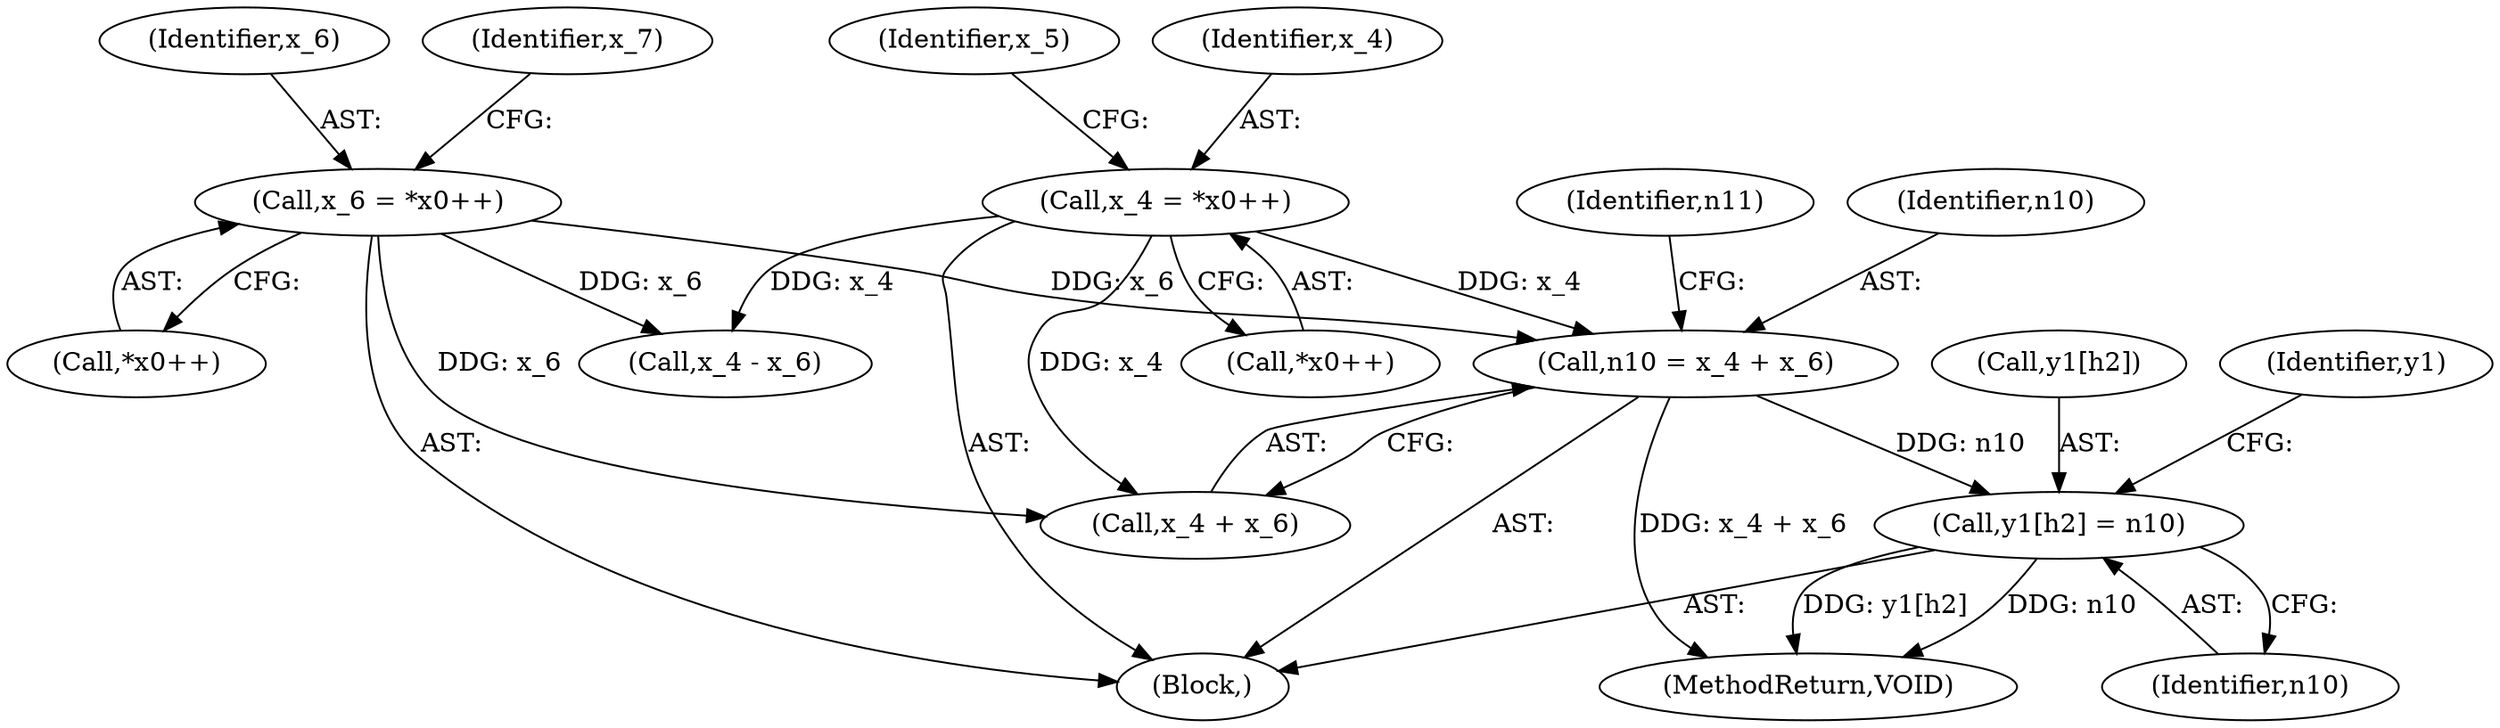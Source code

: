 digraph "1_Android_04e8cd58f075bec5892e369c8deebca9c67e855c@integer" {
"1000287" [label="(Call,n10 = x_4 + x_6)"];
"1000247" [label="(Call,x_4 = *x0++)"];
"1000257" [label="(Call,x_6 = *x0++)"];
"1000319" [label="(Call,y1[h2] = n10)"];
"1000287" [label="(Call,n10 = x_4 + x_6)"];
"1000293" [label="(Identifier,n11)"];
"1000219" [label="(Block,)"];
"1000288" [label="(Identifier,n10)"];
"1000253" [label="(Identifier,x_5)"];
"1000248" [label="(Identifier,x_4)"];
"1000247" [label="(Call,x_4 = *x0++)"];
"1000323" [label="(Identifier,n10)"];
"1000259" [label="(Call,*x0++)"];
"1000299" [label="(Call,x_4 - x_6)"];
"1000326" [label="(Identifier,y1)"];
"1000505" [label="(MethodReturn,VOID)"];
"1000249" [label="(Call,*x0++)"];
"1000320" [label="(Call,y1[h2])"];
"1000289" [label="(Call,x_4 + x_6)"];
"1000319" [label="(Call,y1[h2] = n10)"];
"1000257" [label="(Call,x_6 = *x0++)"];
"1000258" [label="(Identifier,x_6)"];
"1000263" [label="(Identifier,x_7)"];
"1000287" -> "1000219"  [label="AST: "];
"1000287" -> "1000289"  [label="CFG: "];
"1000288" -> "1000287"  [label="AST: "];
"1000289" -> "1000287"  [label="AST: "];
"1000293" -> "1000287"  [label="CFG: "];
"1000287" -> "1000505"  [label="DDG: x_4 + x_6"];
"1000247" -> "1000287"  [label="DDG: x_4"];
"1000257" -> "1000287"  [label="DDG: x_6"];
"1000287" -> "1000319"  [label="DDG: n10"];
"1000247" -> "1000219"  [label="AST: "];
"1000247" -> "1000249"  [label="CFG: "];
"1000248" -> "1000247"  [label="AST: "];
"1000249" -> "1000247"  [label="AST: "];
"1000253" -> "1000247"  [label="CFG: "];
"1000247" -> "1000289"  [label="DDG: x_4"];
"1000247" -> "1000299"  [label="DDG: x_4"];
"1000257" -> "1000219"  [label="AST: "];
"1000257" -> "1000259"  [label="CFG: "];
"1000258" -> "1000257"  [label="AST: "];
"1000259" -> "1000257"  [label="AST: "];
"1000263" -> "1000257"  [label="CFG: "];
"1000257" -> "1000289"  [label="DDG: x_6"];
"1000257" -> "1000299"  [label="DDG: x_6"];
"1000319" -> "1000219"  [label="AST: "];
"1000319" -> "1000323"  [label="CFG: "];
"1000320" -> "1000319"  [label="AST: "];
"1000323" -> "1000319"  [label="AST: "];
"1000326" -> "1000319"  [label="CFG: "];
"1000319" -> "1000505"  [label="DDG: n10"];
"1000319" -> "1000505"  [label="DDG: y1[h2]"];
}
